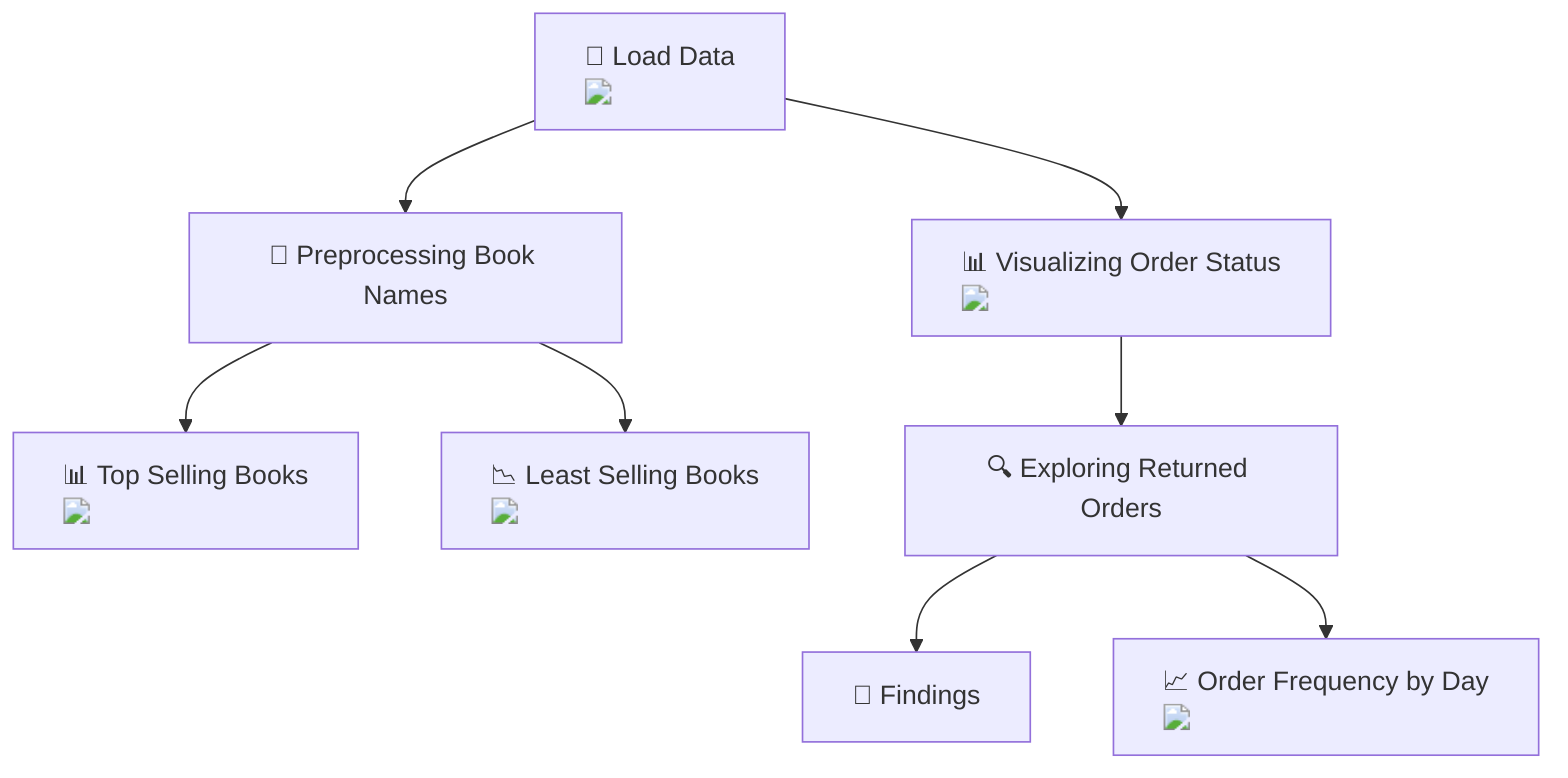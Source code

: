 flowchart TD
    A["📂 Load Data\n<img src='file.svg'/>"] --> B["🔧 Preprocessing Book Names"]
    B --> C["📊 Top Selling Books\n<img src='barplot_template.svg'/>"]
    B --> D["📉 Least Selling Books\n<img src='barplot_template.svg'/>"]
    A --> E["📊 Visualizing Order Status\n<img src='barplot_template.svg'/>"]
    E --> F["🔍 Exploring Returned Orders"]
    F --> G["🔖 Findings"]
    F --> H["📈 Order Frequency by Day\n<img src='barplot_template.svg'/>"]